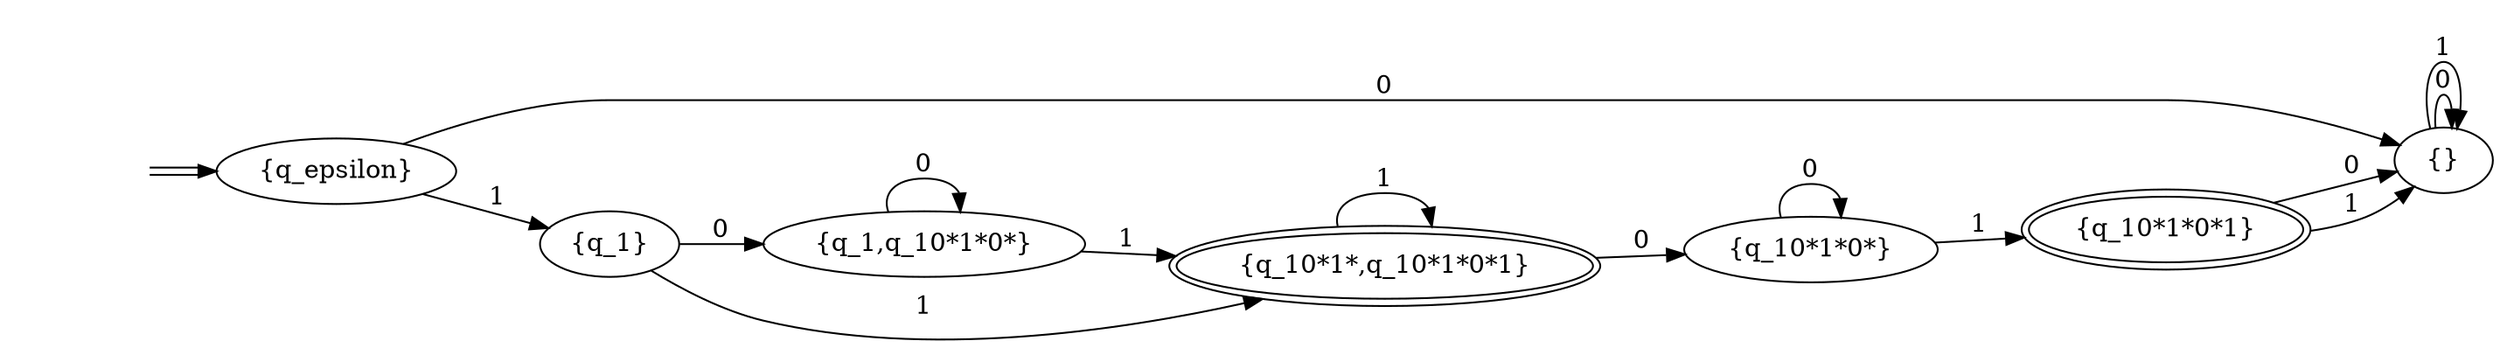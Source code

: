 digraph Automaton { 
  rankdir = LR
  0 [label="{q_epsilon}"];  1 [label="{}"];  2 [label="{q_1}"];  3 [label="{q_1,q_10*1*0*}"];  4 [label="{q_10*1*,q_10*1*0*1}",peripheries=2];  5 [label="{q_10*1*0*}"];  6 [label="{q_10*1*0*1}",peripheries=2];  start0 [style=invis]
  start0 -> 0[color="black:white:black"]
  0 -> 1 [label = "0" ]
  0 -> 2 [label = "1" ]
  1 -> 1 [label = "0" ]
  1 -> 1 [label = "1" ]
  2 -> 3 [label = "0" ]
  2 -> 4 [label = "1" ]
  3 -> 3 [label = "0" ]
  3 -> 4 [label = "1" ]
  4 -> 5 [label = "0" ]
  4 -> 4 [label = "1" ]
  5 -> 5 [label = "0" ]
  5 -> 6 [label = "1" ]
  6 -> 1 [label = "0" ]
  6 -> 1 [label = "1" ]
}

